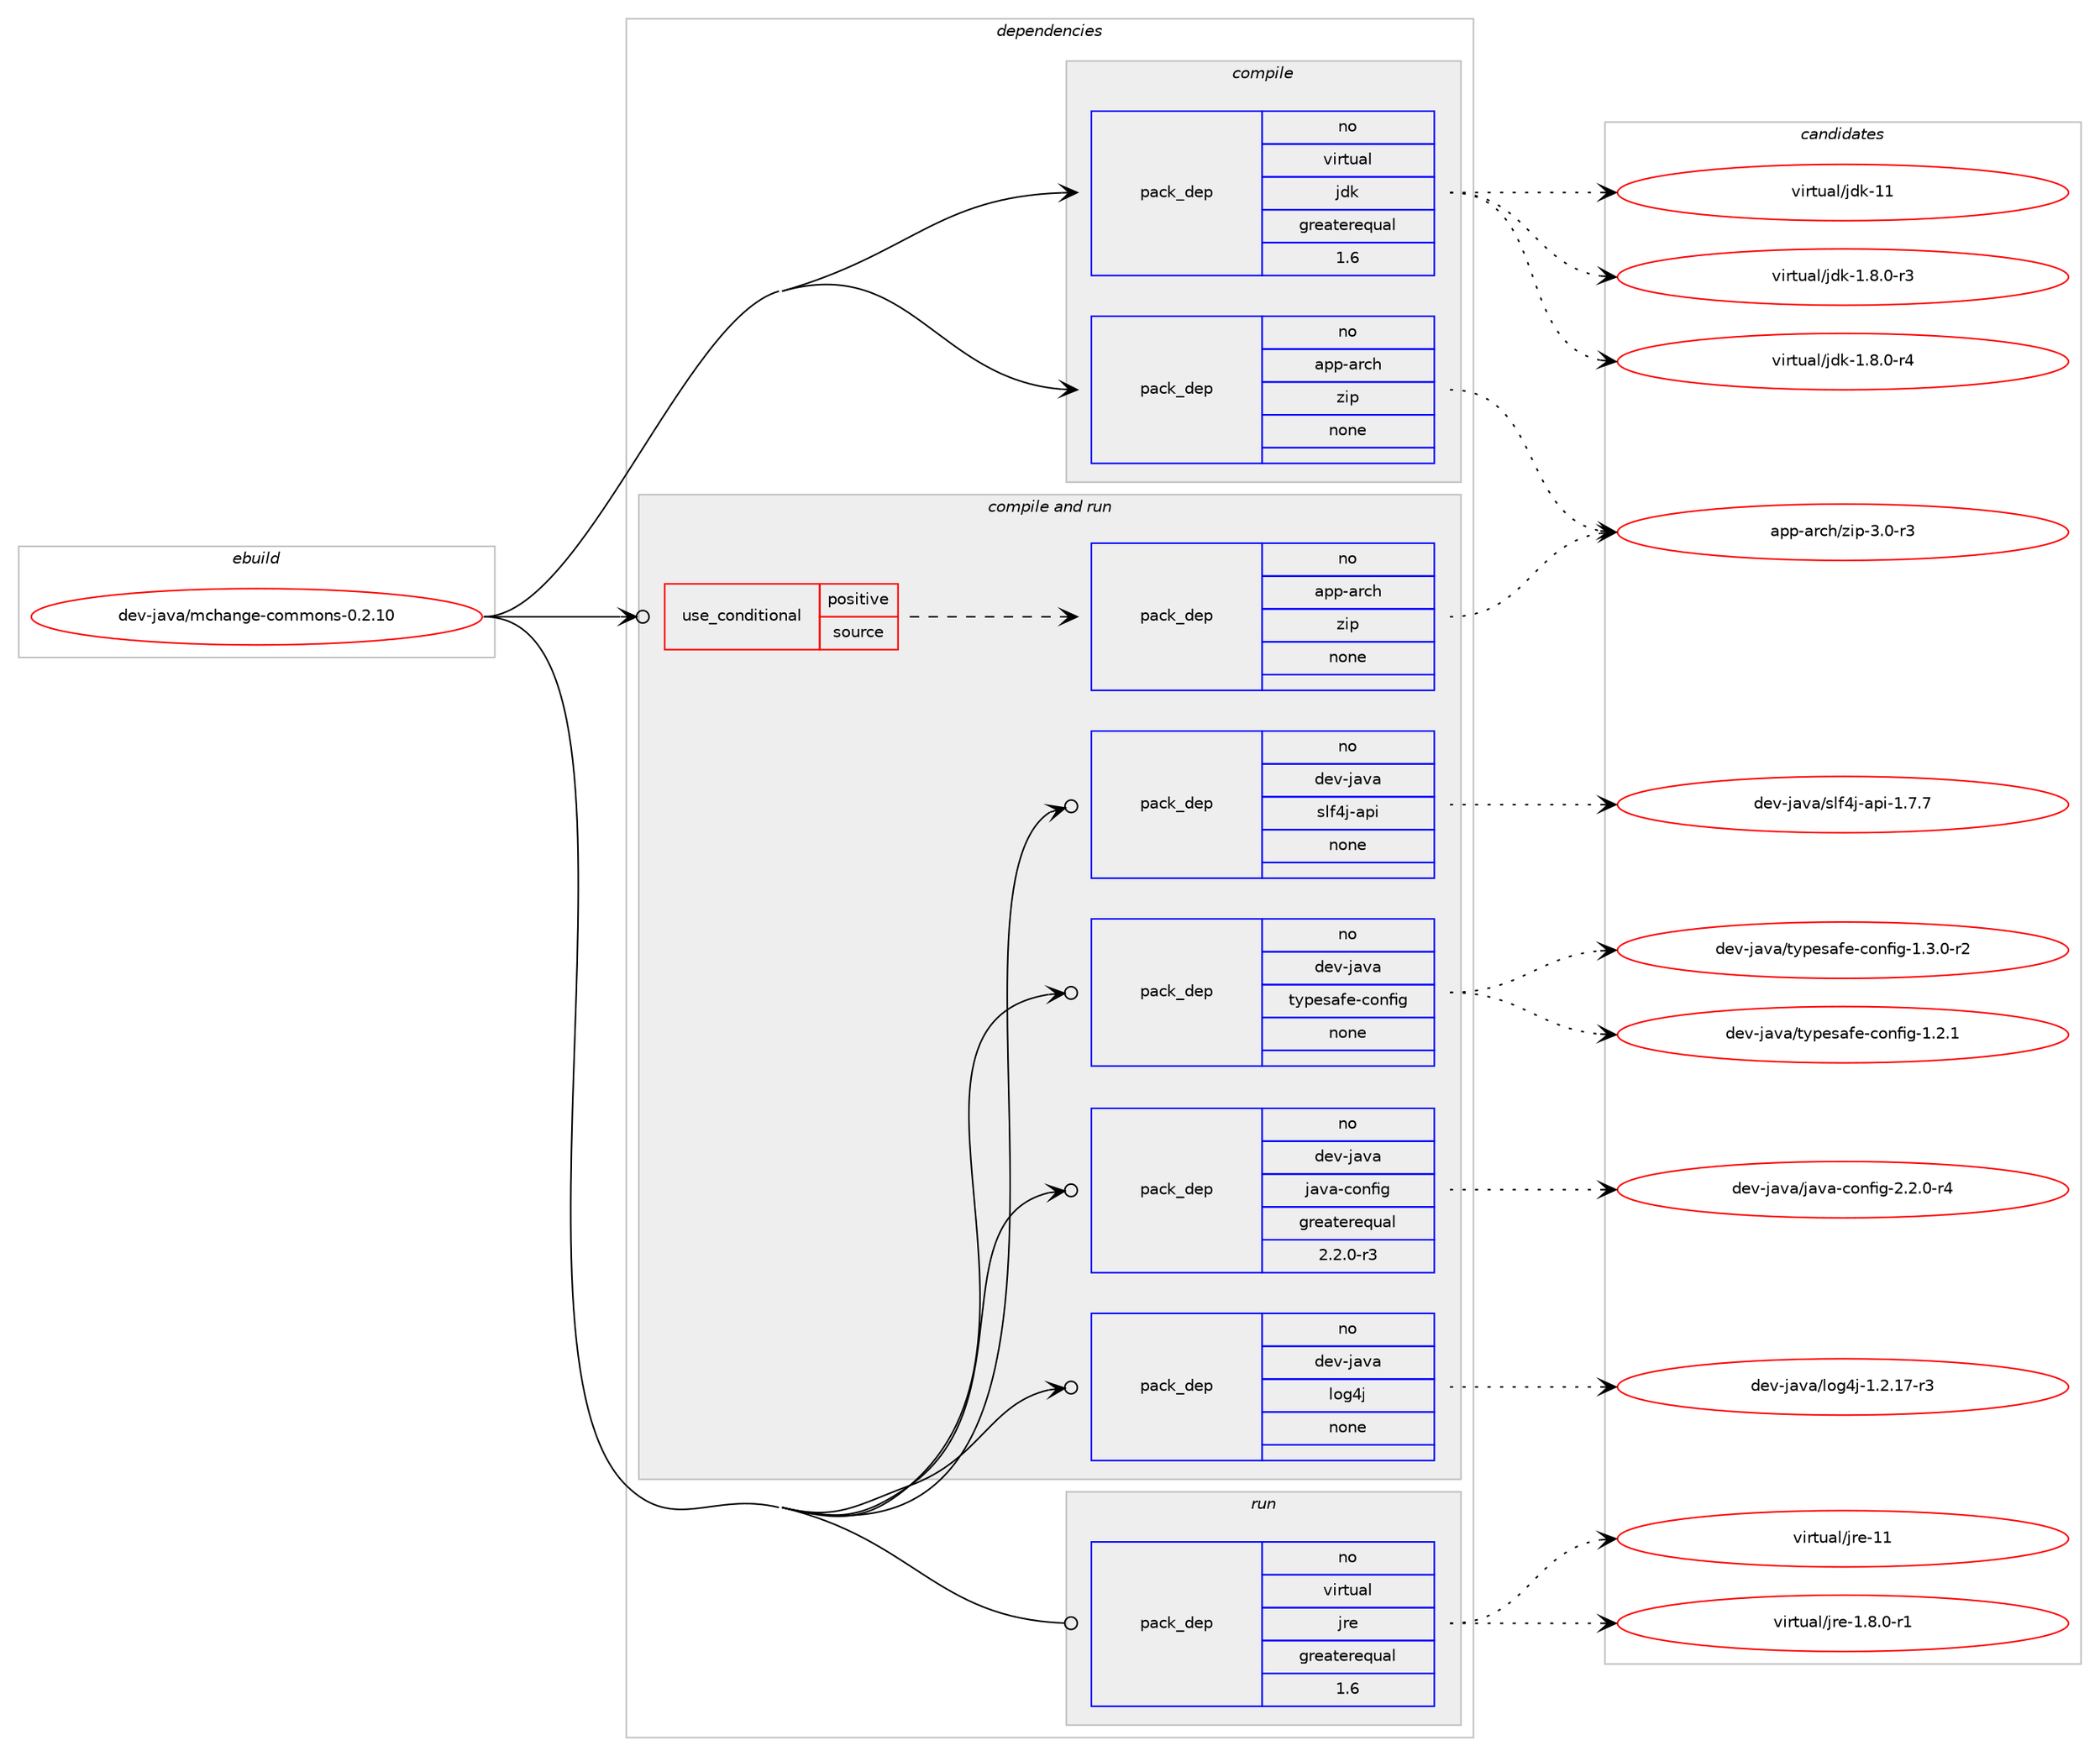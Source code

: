 digraph prolog {

# *************
# Graph options
# *************

newrank=true;
concentrate=true;
compound=true;
graph [rankdir=LR,fontname=Helvetica,fontsize=10,ranksep=1.5];#, ranksep=2.5, nodesep=0.2];
edge  [arrowhead=vee];
node  [fontname=Helvetica,fontsize=10];

# **********
# The ebuild
# **********

subgraph cluster_leftcol {
color=gray;
rank=same;
label=<<i>ebuild</i>>;
id [label="dev-java/mchange-commons-0.2.10", color=red, width=4, href="../dev-java/mchange-commons-0.2.10.svg"];
}

# ****************
# The dependencies
# ****************

subgraph cluster_midcol {
color=gray;
label=<<i>dependencies</i>>;
subgraph cluster_compile {
fillcolor="#eeeeee";
style=filled;
label=<<i>compile</i>>;
subgraph pack969758 {
dependency1355282 [label=<<TABLE BORDER="0" CELLBORDER="1" CELLSPACING="0" CELLPADDING="4" WIDTH="220"><TR><TD ROWSPAN="6" CELLPADDING="30">pack_dep</TD></TR><TR><TD WIDTH="110">no</TD></TR><TR><TD>app-arch</TD></TR><TR><TD>zip</TD></TR><TR><TD>none</TD></TR><TR><TD></TD></TR></TABLE>>, shape=none, color=blue];
}
id:e -> dependency1355282:w [weight=20,style="solid",arrowhead="vee"];
subgraph pack969759 {
dependency1355283 [label=<<TABLE BORDER="0" CELLBORDER="1" CELLSPACING="0" CELLPADDING="4" WIDTH="220"><TR><TD ROWSPAN="6" CELLPADDING="30">pack_dep</TD></TR><TR><TD WIDTH="110">no</TD></TR><TR><TD>virtual</TD></TR><TR><TD>jdk</TD></TR><TR><TD>greaterequal</TD></TR><TR><TD>1.6</TD></TR></TABLE>>, shape=none, color=blue];
}
id:e -> dependency1355283:w [weight=20,style="solid",arrowhead="vee"];
}
subgraph cluster_compileandrun {
fillcolor="#eeeeee";
style=filled;
label=<<i>compile and run</i>>;
subgraph cond363080 {
dependency1355284 [label=<<TABLE BORDER="0" CELLBORDER="1" CELLSPACING="0" CELLPADDING="4"><TR><TD ROWSPAN="3" CELLPADDING="10">use_conditional</TD></TR><TR><TD>positive</TD></TR><TR><TD>source</TD></TR></TABLE>>, shape=none, color=red];
subgraph pack969760 {
dependency1355285 [label=<<TABLE BORDER="0" CELLBORDER="1" CELLSPACING="0" CELLPADDING="4" WIDTH="220"><TR><TD ROWSPAN="6" CELLPADDING="30">pack_dep</TD></TR><TR><TD WIDTH="110">no</TD></TR><TR><TD>app-arch</TD></TR><TR><TD>zip</TD></TR><TR><TD>none</TD></TR><TR><TD></TD></TR></TABLE>>, shape=none, color=blue];
}
dependency1355284:e -> dependency1355285:w [weight=20,style="dashed",arrowhead="vee"];
}
id:e -> dependency1355284:w [weight=20,style="solid",arrowhead="odotvee"];
subgraph pack969761 {
dependency1355286 [label=<<TABLE BORDER="0" CELLBORDER="1" CELLSPACING="0" CELLPADDING="4" WIDTH="220"><TR><TD ROWSPAN="6" CELLPADDING="30">pack_dep</TD></TR><TR><TD WIDTH="110">no</TD></TR><TR><TD>dev-java</TD></TR><TR><TD>java-config</TD></TR><TR><TD>greaterequal</TD></TR><TR><TD>2.2.0-r3</TD></TR></TABLE>>, shape=none, color=blue];
}
id:e -> dependency1355286:w [weight=20,style="solid",arrowhead="odotvee"];
subgraph pack969762 {
dependency1355287 [label=<<TABLE BORDER="0" CELLBORDER="1" CELLSPACING="0" CELLPADDING="4" WIDTH="220"><TR><TD ROWSPAN="6" CELLPADDING="30">pack_dep</TD></TR><TR><TD WIDTH="110">no</TD></TR><TR><TD>dev-java</TD></TR><TR><TD>log4j</TD></TR><TR><TD>none</TD></TR><TR><TD></TD></TR></TABLE>>, shape=none, color=blue];
}
id:e -> dependency1355287:w [weight=20,style="solid",arrowhead="odotvee"];
subgraph pack969763 {
dependency1355288 [label=<<TABLE BORDER="0" CELLBORDER="1" CELLSPACING="0" CELLPADDING="4" WIDTH="220"><TR><TD ROWSPAN="6" CELLPADDING="30">pack_dep</TD></TR><TR><TD WIDTH="110">no</TD></TR><TR><TD>dev-java</TD></TR><TR><TD>slf4j-api</TD></TR><TR><TD>none</TD></TR><TR><TD></TD></TR></TABLE>>, shape=none, color=blue];
}
id:e -> dependency1355288:w [weight=20,style="solid",arrowhead="odotvee"];
subgraph pack969764 {
dependency1355289 [label=<<TABLE BORDER="0" CELLBORDER="1" CELLSPACING="0" CELLPADDING="4" WIDTH="220"><TR><TD ROWSPAN="6" CELLPADDING="30">pack_dep</TD></TR><TR><TD WIDTH="110">no</TD></TR><TR><TD>dev-java</TD></TR><TR><TD>typesafe-config</TD></TR><TR><TD>none</TD></TR><TR><TD></TD></TR></TABLE>>, shape=none, color=blue];
}
id:e -> dependency1355289:w [weight=20,style="solid",arrowhead="odotvee"];
}
subgraph cluster_run {
fillcolor="#eeeeee";
style=filled;
label=<<i>run</i>>;
subgraph pack969765 {
dependency1355290 [label=<<TABLE BORDER="0" CELLBORDER="1" CELLSPACING="0" CELLPADDING="4" WIDTH="220"><TR><TD ROWSPAN="6" CELLPADDING="30">pack_dep</TD></TR><TR><TD WIDTH="110">no</TD></TR><TR><TD>virtual</TD></TR><TR><TD>jre</TD></TR><TR><TD>greaterequal</TD></TR><TR><TD>1.6</TD></TR></TABLE>>, shape=none, color=blue];
}
id:e -> dependency1355290:w [weight=20,style="solid",arrowhead="odot"];
}
}

# **************
# The candidates
# **************

subgraph cluster_choices {
rank=same;
color=gray;
label=<<i>candidates</i>>;

subgraph choice969758 {
color=black;
nodesep=1;
choice9711211245971149910447122105112455146484511451 [label="app-arch/zip-3.0-r3", color=red, width=4,href="../app-arch/zip-3.0-r3.svg"];
dependency1355282:e -> choice9711211245971149910447122105112455146484511451:w [style=dotted,weight="100"];
}
subgraph choice969759 {
color=black;
nodesep=1;
choice11810511411611797108471061001074549465646484511451 [label="virtual/jdk-1.8.0-r3", color=red, width=4,href="../virtual/jdk-1.8.0-r3.svg"];
choice11810511411611797108471061001074549465646484511452 [label="virtual/jdk-1.8.0-r4", color=red, width=4,href="../virtual/jdk-1.8.0-r4.svg"];
choice1181051141161179710847106100107454949 [label="virtual/jdk-11", color=red, width=4,href="../virtual/jdk-11.svg"];
dependency1355283:e -> choice11810511411611797108471061001074549465646484511451:w [style=dotted,weight="100"];
dependency1355283:e -> choice11810511411611797108471061001074549465646484511452:w [style=dotted,weight="100"];
dependency1355283:e -> choice1181051141161179710847106100107454949:w [style=dotted,weight="100"];
}
subgraph choice969760 {
color=black;
nodesep=1;
choice9711211245971149910447122105112455146484511451 [label="app-arch/zip-3.0-r3", color=red, width=4,href="../app-arch/zip-3.0-r3.svg"];
dependency1355285:e -> choice9711211245971149910447122105112455146484511451:w [style=dotted,weight="100"];
}
subgraph choice969761 {
color=black;
nodesep=1;
choice10010111845106971189747106971189745991111101021051034550465046484511452 [label="dev-java/java-config-2.2.0-r4", color=red, width=4,href="../dev-java/java-config-2.2.0-r4.svg"];
dependency1355286:e -> choice10010111845106971189747106971189745991111101021051034550465046484511452:w [style=dotted,weight="100"];
}
subgraph choice969762 {
color=black;
nodesep=1;
choice1001011184510697118974710811110352106454946504649554511451 [label="dev-java/log4j-1.2.17-r3", color=red, width=4,href="../dev-java/log4j-1.2.17-r3.svg"];
dependency1355287:e -> choice1001011184510697118974710811110352106454946504649554511451:w [style=dotted,weight="100"];
}
subgraph choice969763 {
color=black;
nodesep=1;
choice10010111845106971189747115108102521064597112105454946554655 [label="dev-java/slf4j-api-1.7.7", color=red, width=4,href="../dev-java/slf4j-api-1.7.7.svg"];
dependency1355288:e -> choice10010111845106971189747115108102521064597112105454946554655:w [style=dotted,weight="100"];
}
subgraph choice969764 {
color=black;
nodesep=1;
choice10010111845106971189747116121112101115971021014599111110102105103454946504649 [label="dev-java/typesafe-config-1.2.1", color=red, width=4,href="../dev-java/typesafe-config-1.2.1.svg"];
choice100101118451069711897471161211121011159710210145991111101021051034549465146484511450 [label="dev-java/typesafe-config-1.3.0-r2", color=red, width=4,href="../dev-java/typesafe-config-1.3.0-r2.svg"];
dependency1355289:e -> choice10010111845106971189747116121112101115971021014599111110102105103454946504649:w [style=dotted,weight="100"];
dependency1355289:e -> choice100101118451069711897471161211121011159710210145991111101021051034549465146484511450:w [style=dotted,weight="100"];
}
subgraph choice969765 {
color=black;
nodesep=1;
choice11810511411611797108471061141014549465646484511449 [label="virtual/jre-1.8.0-r1", color=red, width=4,href="../virtual/jre-1.8.0-r1.svg"];
choice1181051141161179710847106114101454949 [label="virtual/jre-11", color=red, width=4,href="../virtual/jre-11.svg"];
dependency1355290:e -> choice11810511411611797108471061141014549465646484511449:w [style=dotted,weight="100"];
dependency1355290:e -> choice1181051141161179710847106114101454949:w [style=dotted,weight="100"];
}
}

}
